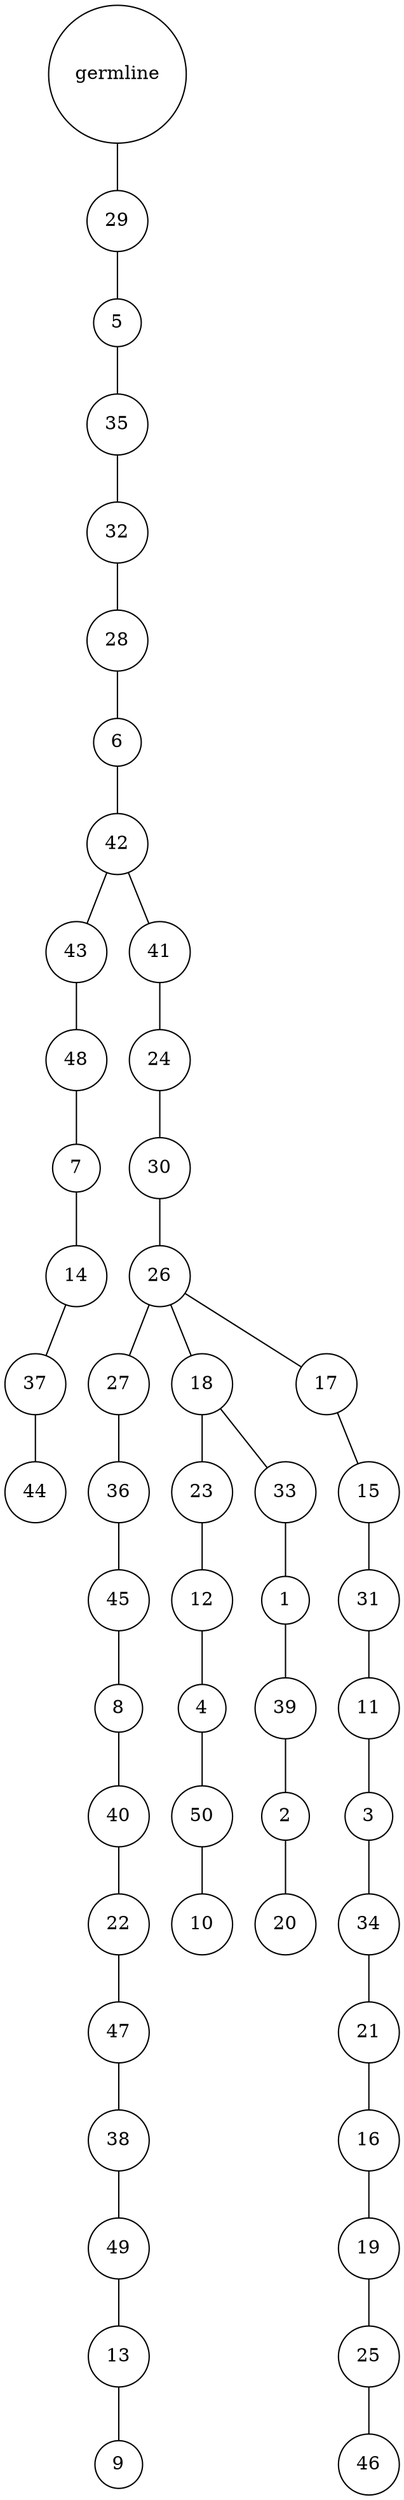 graph {
	rankdir=UD;
	splines=line;
	node [shape=circle]
	"0x7fac6521dc40" [label="germline"];
	"0x7fac6521dc70" [label="29"];
	"0x7fac6521dc40" -- "0x7fac6521dc70" ;
	"0x7fac6521dca0" [label="5"];
	"0x7fac6521dc70" -- "0x7fac6521dca0" ;
	"0x7fac6521dcd0" [label="35"];
	"0x7fac6521dca0" -- "0x7fac6521dcd0" ;
	"0x7fac6521dd00" [label="32"];
	"0x7fac6521dcd0" -- "0x7fac6521dd00" ;
	"0x7fac6521dd30" [label="28"];
	"0x7fac6521dd00" -- "0x7fac6521dd30" ;
	"0x7fac6521dd60" [label="6"];
	"0x7fac6521dd30" -- "0x7fac6521dd60" ;
	"0x7fac6521dd90" [label="42"];
	"0x7fac6521dd60" -- "0x7fac6521dd90" ;
	"0x7fac6521ddc0" [label="43"];
	"0x7fac6521dd90" -- "0x7fac6521ddc0" ;
	"0x7fac6521ddf0" [label="48"];
	"0x7fac6521ddc0" -- "0x7fac6521ddf0" ;
	"0x7fac6521de20" [label="7"];
	"0x7fac6521ddf0" -- "0x7fac6521de20" ;
	"0x7fac6521de50" [label="14"];
	"0x7fac6521de20" -- "0x7fac6521de50" ;
	"0x7fac6521de80" [label="37"];
	"0x7fac6521de50" -- "0x7fac6521de80" ;
	"0x7fac6521deb0" [label="44"];
	"0x7fac6521de80" -- "0x7fac6521deb0" ;
	"0x7fac6521dee0" [label="41"];
	"0x7fac6521dd90" -- "0x7fac6521dee0" ;
	"0x7fac6521df10" [label="24"];
	"0x7fac6521dee0" -- "0x7fac6521df10" ;
	"0x7fac6521df40" [label="30"];
	"0x7fac6521df10" -- "0x7fac6521df40" ;
	"0x7fac6521df70" [label="26"];
	"0x7fac6521df40" -- "0x7fac6521df70" ;
	"0x7fac6521dfa0" [label="27"];
	"0x7fac6521df70" -- "0x7fac6521dfa0" ;
	"0x7fac6521dfd0" [label="36"];
	"0x7fac6521dfa0" -- "0x7fac6521dfd0" ;
	"0x7fac3a82e040" [label="45"];
	"0x7fac6521dfd0" -- "0x7fac3a82e040" ;
	"0x7fac3a82e070" [label="8"];
	"0x7fac3a82e040" -- "0x7fac3a82e070" ;
	"0x7fac3a82e0a0" [label="40"];
	"0x7fac3a82e070" -- "0x7fac3a82e0a0" ;
	"0x7fac3a82e0d0" [label="22"];
	"0x7fac3a82e0a0" -- "0x7fac3a82e0d0" ;
	"0x7fac3a82e100" [label="47"];
	"0x7fac3a82e0d0" -- "0x7fac3a82e100" ;
	"0x7fac3a82e130" [label="38"];
	"0x7fac3a82e100" -- "0x7fac3a82e130" ;
	"0x7fac3a82e160" [label="49"];
	"0x7fac3a82e130" -- "0x7fac3a82e160" ;
	"0x7fac3a82e190" [label="13"];
	"0x7fac3a82e160" -- "0x7fac3a82e190" ;
	"0x7fac3a82e1c0" [label="9"];
	"0x7fac3a82e190" -- "0x7fac3a82e1c0" ;
	"0x7fac3a82e1f0" [label="18"];
	"0x7fac6521df70" -- "0x7fac3a82e1f0" ;
	"0x7fac3a82e220" [label="23"];
	"0x7fac3a82e1f0" -- "0x7fac3a82e220" ;
	"0x7fac3a82e250" [label="12"];
	"0x7fac3a82e220" -- "0x7fac3a82e250" ;
	"0x7fac3a82e280" [label="4"];
	"0x7fac3a82e250" -- "0x7fac3a82e280" ;
	"0x7fac3a82e2b0" [label="50"];
	"0x7fac3a82e280" -- "0x7fac3a82e2b0" ;
	"0x7fac3a82e2e0" [label="10"];
	"0x7fac3a82e2b0" -- "0x7fac3a82e2e0" ;
	"0x7fac3a82e310" [label="33"];
	"0x7fac3a82e1f0" -- "0x7fac3a82e310" ;
	"0x7fac3a82e340" [label="1"];
	"0x7fac3a82e310" -- "0x7fac3a82e340" ;
	"0x7fac3a82e370" [label="39"];
	"0x7fac3a82e340" -- "0x7fac3a82e370" ;
	"0x7fac3a82e3a0" [label="2"];
	"0x7fac3a82e370" -- "0x7fac3a82e3a0" ;
	"0x7fac3a82e3d0" [label="20"];
	"0x7fac3a82e3a0" -- "0x7fac3a82e3d0" ;
	"0x7fac3a82e400" [label="17"];
	"0x7fac6521df70" -- "0x7fac3a82e400" ;
	"0x7fac3a82e430" [label="15"];
	"0x7fac3a82e400" -- "0x7fac3a82e430" ;
	"0x7fac3a82e460" [label="31"];
	"0x7fac3a82e430" -- "0x7fac3a82e460" ;
	"0x7fac3a82e490" [label="11"];
	"0x7fac3a82e460" -- "0x7fac3a82e490" ;
	"0x7fac3a82e4c0" [label="3"];
	"0x7fac3a82e490" -- "0x7fac3a82e4c0" ;
	"0x7fac3a82e4f0" [label="34"];
	"0x7fac3a82e4c0" -- "0x7fac3a82e4f0" ;
	"0x7fac3a82e520" [label="21"];
	"0x7fac3a82e4f0" -- "0x7fac3a82e520" ;
	"0x7fac3a82e550" [label="16"];
	"0x7fac3a82e520" -- "0x7fac3a82e550" ;
	"0x7fac3a82e580" [label="19"];
	"0x7fac3a82e550" -- "0x7fac3a82e580" ;
	"0x7fac3a82e5b0" [label="25"];
	"0x7fac3a82e580" -- "0x7fac3a82e5b0" ;
	"0x7fac3a82e5e0" [label="46"];
	"0x7fac3a82e5b0" -- "0x7fac3a82e5e0" ;
}

